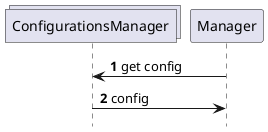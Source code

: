 @startuml
'https://plantuml.com/sequence-diagram

hide footbox
autonumber

collections ConfigurationsManager as CM

Manager -> CM: get config
CM -> Manager: config
@enduml